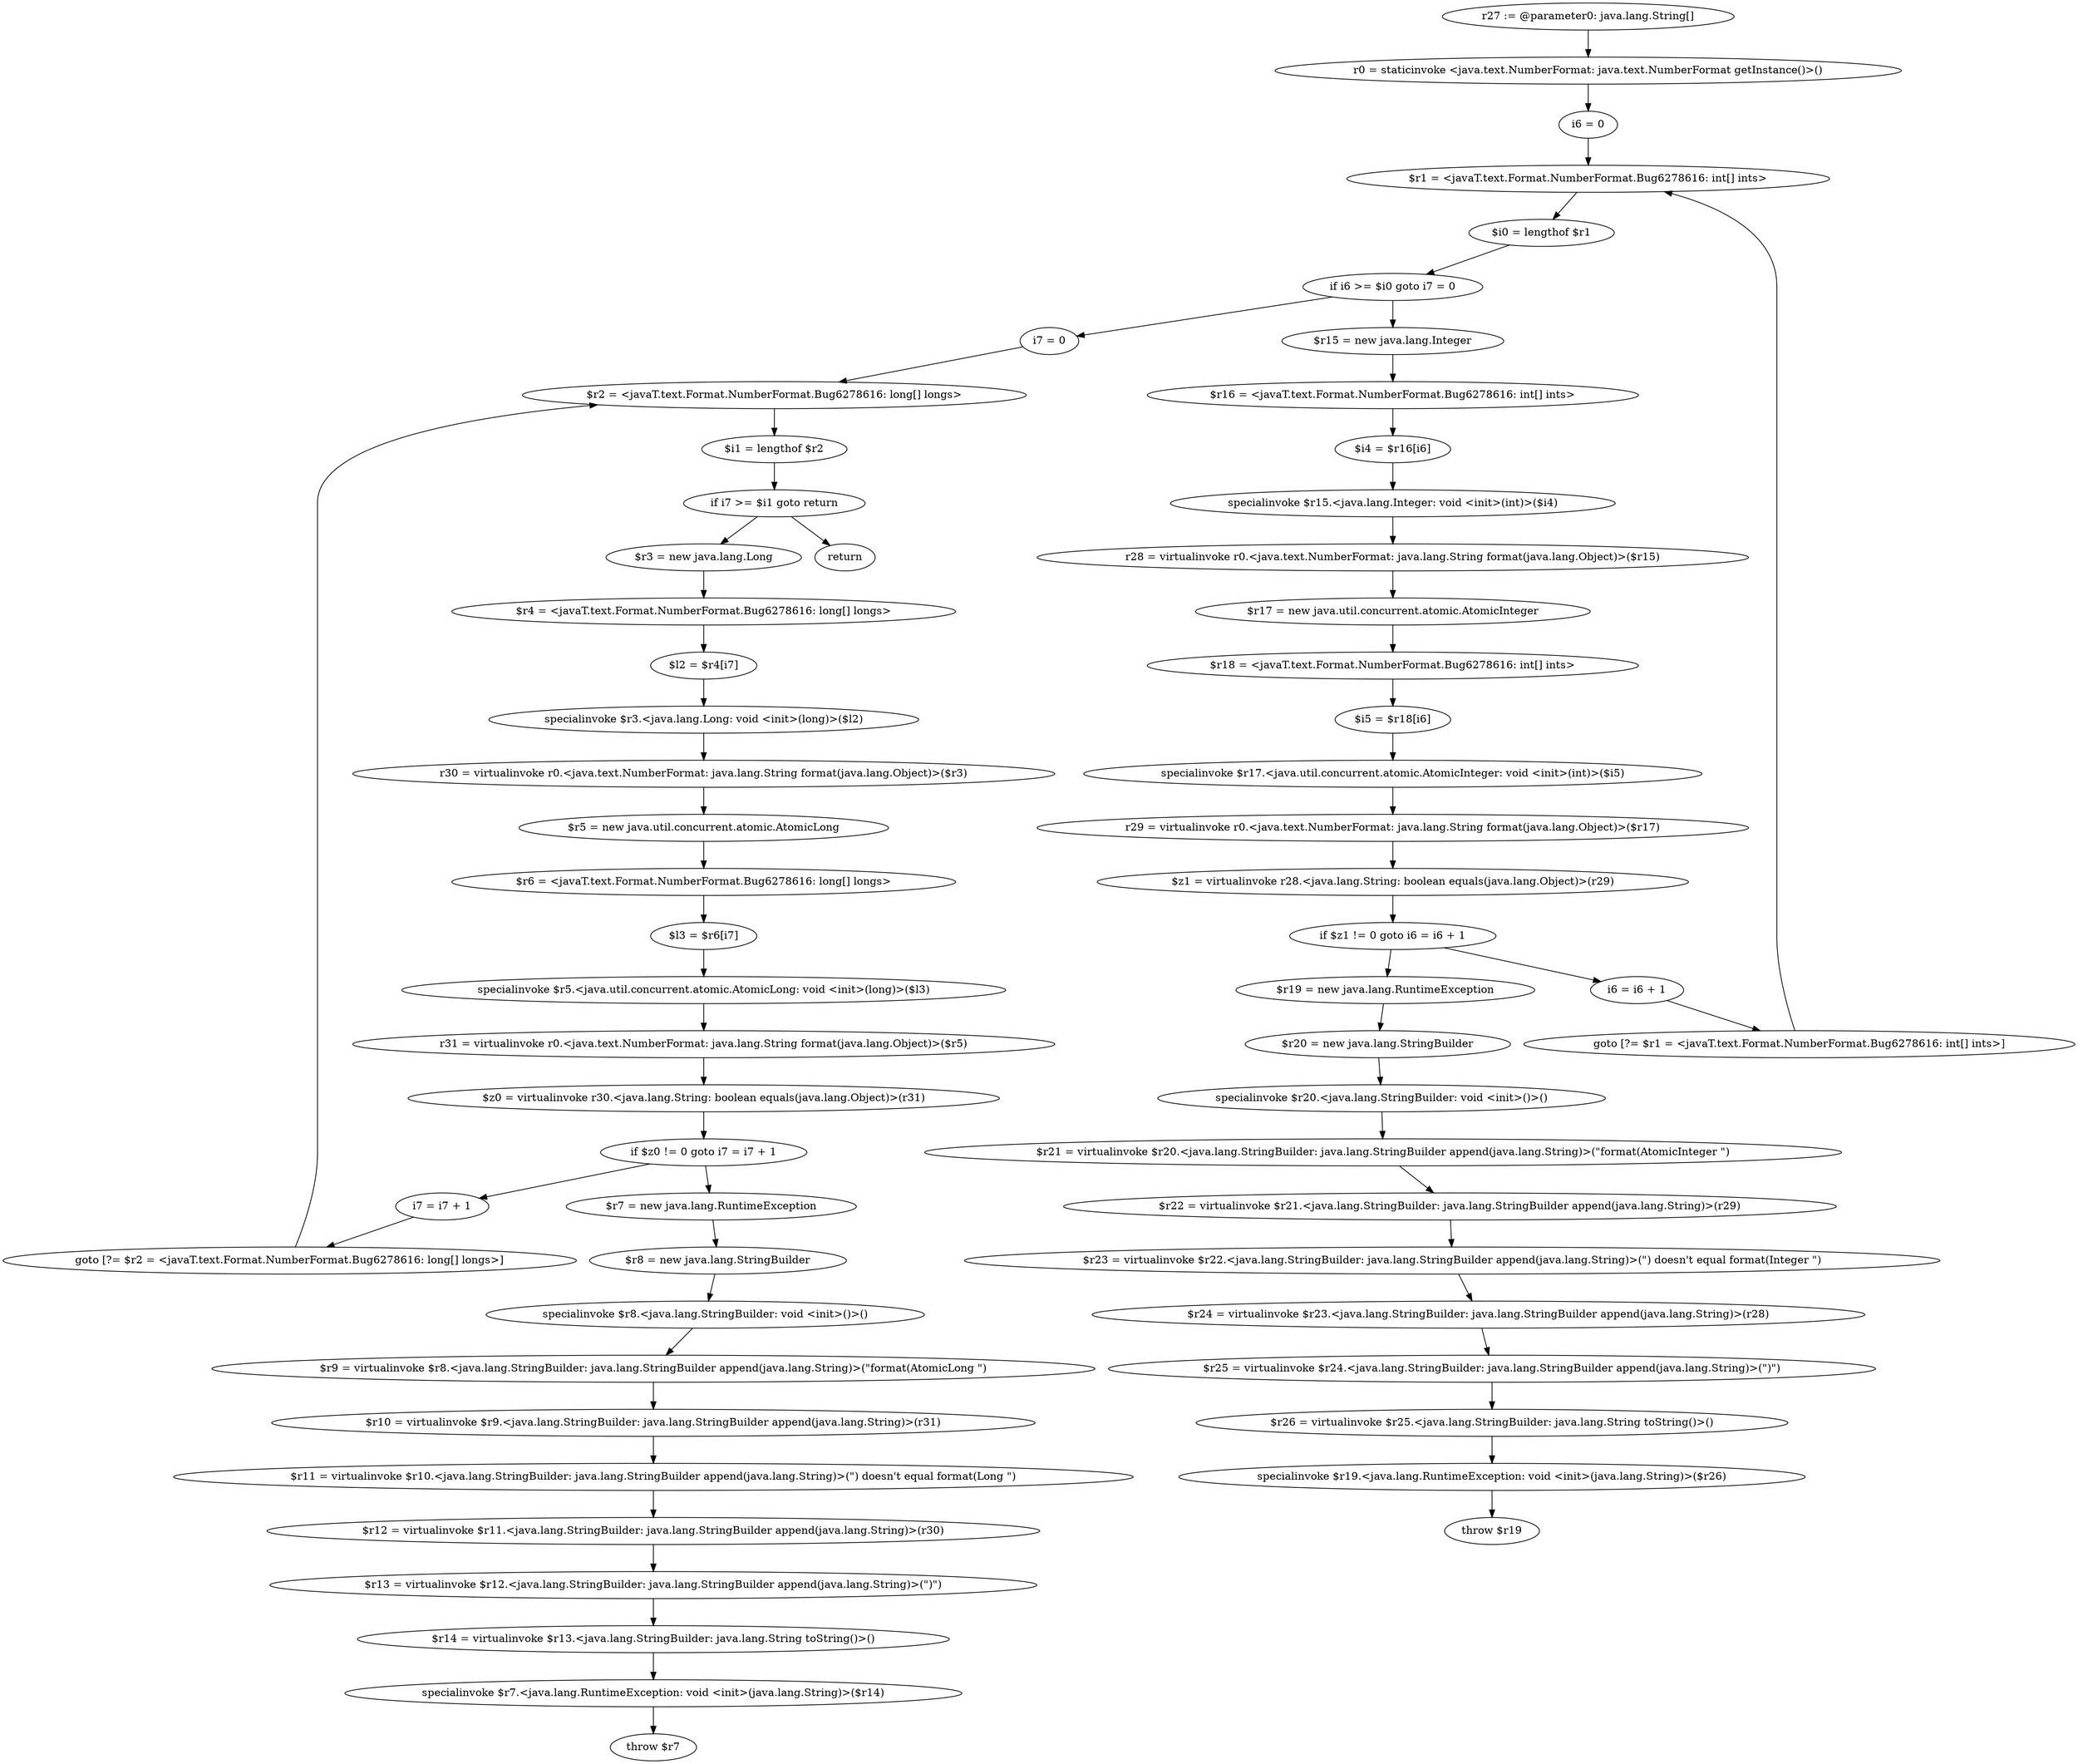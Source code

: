digraph "unitGraph" {
    "r27 := @parameter0: java.lang.String[]"
    "r0 = staticinvoke <java.text.NumberFormat: java.text.NumberFormat getInstance()>()"
    "i6 = 0"
    "$r1 = <javaT.text.Format.NumberFormat.Bug6278616: int[] ints>"
    "$i0 = lengthof $r1"
    "if i6 >= $i0 goto i7 = 0"
    "$r15 = new java.lang.Integer"
    "$r16 = <javaT.text.Format.NumberFormat.Bug6278616: int[] ints>"
    "$i4 = $r16[i6]"
    "specialinvoke $r15.<java.lang.Integer: void <init>(int)>($i4)"
    "r28 = virtualinvoke r0.<java.text.NumberFormat: java.lang.String format(java.lang.Object)>($r15)"
    "$r17 = new java.util.concurrent.atomic.AtomicInteger"
    "$r18 = <javaT.text.Format.NumberFormat.Bug6278616: int[] ints>"
    "$i5 = $r18[i6]"
    "specialinvoke $r17.<java.util.concurrent.atomic.AtomicInteger: void <init>(int)>($i5)"
    "r29 = virtualinvoke r0.<java.text.NumberFormat: java.lang.String format(java.lang.Object)>($r17)"
    "$z1 = virtualinvoke r28.<java.lang.String: boolean equals(java.lang.Object)>(r29)"
    "if $z1 != 0 goto i6 = i6 + 1"
    "$r19 = new java.lang.RuntimeException"
    "$r20 = new java.lang.StringBuilder"
    "specialinvoke $r20.<java.lang.StringBuilder: void <init>()>()"
    "$r21 = virtualinvoke $r20.<java.lang.StringBuilder: java.lang.StringBuilder append(java.lang.String)>(\"format(AtomicInteger \")"
    "$r22 = virtualinvoke $r21.<java.lang.StringBuilder: java.lang.StringBuilder append(java.lang.String)>(r29)"
    "$r23 = virtualinvoke $r22.<java.lang.StringBuilder: java.lang.StringBuilder append(java.lang.String)>(\") doesn\'t equal format(Integer \")"
    "$r24 = virtualinvoke $r23.<java.lang.StringBuilder: java.lang.StringBuilder append(java.lang.String)>(r28)"
    "$r25 = virtualinvoke $r24.<java.lang.StringBuilder: java.lang.StringBuilder append(java.lang.String)>(\")\")"
    "$r26 = virtualinvoke $r25.<java.lang.StringBuilder: java.lang.String toString()>()"
    "specialinvoke $r19.<java.lang.RuntimeException: void <init>(java.lang.String)>($r26)"
    "throw $r19"
    "i6 = i6 + 1"
    "goto [?= $r1 = <javaT.text.Format.NumberFormat.Bug6278616: int[] ints>]"
    "i7 = 0"
    "$r2 = <javaT.text.Format.NumberFormat.Bug6278616: long[] longs>"
    "$i1 = lengthof $r2"
    "if i7 >= $i1 goto return"
    "$r3 = new java.lang.Long"
    "$r4 = <javaT.text.Format.NumberFormat.Bug6278616: long[] longs>"
    "$l2 = $r4[i7]"
    "specialinvoke $r3.<java.lang.Long: void <init>(long)>($l2)"
    "r30 = virtualinvoke r0.<java.text.NumberFormat: java.lang.String format(java.lang.Object)>($r3)"
    "$r5 = new java.util.concurrent.atomic.AtomicLong"
    "$r6 = <javaT.text.Format.NumberFormat.Bug6278616: long[] longs>"
    "$l3 = $r6[i7]"
    "specialinvoke $r5.<java.util.concurrent.atomic.AtomicLong: void <init>(long)>($l3)"
    "r31 = virtualinvoke r0.<java.text.NumberFormat: java.lang.String format(java.lang.Object)>($r5)"
    "$z0 = virtualinvoke r30.<java.lang.String: boolean equals(java.lang.Object)>(r31)"
    "if $z0 != 0 goto i7 = i7 + 1"
    "$r7 = new java.lang.RuntimeException"
    "$r8 = new java.lang.StringBuilder"
    "specialinvoke $r8.<java.lang.StringBuilder: void <init>()>()"
    "$r9 = virtualinvoke $r8.<java.lang.StringBuilder: java.lang.StringBuilder append(java.lang.String)>(\"format(AtomicLong \")"
    "$r10 = virtualinvoke $r9.<java.lang.StringBuilder: java.lang.StringBuilder append(java.lang.String)>(r31)"
    "$r11 = virtualinvoke $r10.<java.lang.StringBuilder: java.lang.StringBuilder append(java.lang.String)>(\") doesn\'t equal format(Long \")"
    "$r12 = virtualinvoke $r11.<java.lang.StringBuilder: java.lang.StringBuilder append(java.lang.String)>(r30)"
    "$r13 = virtualinvoke $r12.<java.lang.StringBuilder: java.lang.StringBuilder append(java.lang.String)>(\")\")"
    "$r14 = virtualinvoke $r13.<java.lang.StringBuilder: java.lang.String toString()>()"
    "specialinvoke $r7.<java.lang.RuntimeException: void <init>(java.lang.String)>($r14)"
    "throw $r7"
    "i7 = i7 + 1"
    "goto [?= $r2 = <javaT.text.Format.NumberFormat.Bug6278616: long[] longs>]"
    "return"
    "r27 := @parameter0: java.lang.String[]"->"r0 = staticinvoke <java.text.NumberFormat: java.text.NumberFormat getInstance()>()";
    "r0 = staticinvoke <java.text.NumberFormat: java.text.NumberFormat getInstance()>()"->"i6 = 0";
    "i6 = 0"->"$r1 = <javaT.text.Format.NumberFormat.Bug6278616: int[] ints>";
    "$r1 = <javaT.text.Format.NumberFormat.Bug6278616: int[] ints>"->"$i0 = lengthof $r1";
    "$i0 = lengthof $r1"->"if i6 >= $i0 goto i7 = 0";
    "if i6 >= $i0 goto i7 = 0"->"$r15 = new java.lang.Integer";
    "if i6 >= $i0 goto i7 = 0"->"i7 = 0";
    "$r15 = new java.lang.Integer"->"$r16 = <javaT.text.Format.NumberFormat.Bug6278616: int[] ints>";
    "$r16 = <javaT.text.Format.NumberFormat.Bug6278616: int[] ints>"->"$i4 = $r16[i6]";
    "$i4 = $r16[i6]"->"specialinvoke $r15.<java.lang.Integer: void <init>(int)>($i4)";
    "specialinvoke $r15.<java.lang.Integer: void <init>(int)>($i4)"->"r28 = virtualinvoke r0.<java.text.NumberFormat: java.lang.String format(java.lang.Object)>($r15)";
    "r28 = virtualinvoke r0.<java.text.NumberFormat: java.lang.String format(java.lang.Object)>($r15)"->"$r17 = new java.util.concurrent.atomic.AtomicInteger";
    "$r17 = new java.util.concurrent.atomic.AtomicInteger"->"$r18 = <javaT.text.Format.NumberFormat.Bug6278616: int[] ints>";
    "$r18 = <javaT.text.Format.NumberFormat.Bug6278616: int[] ints>"->"$i5 = $r18[i6]";
    "$i5 = $r18[i6]"->"specialinvoke $r17.<java.util.concurrent.atomic.AtomicInteger: void <init>(int)>($i5)";
    "specialinvoke $r17.<java.util.concurrent.atomic.AtomicInteger: void <init>(int)>($i5)"->"r29 = virtualinvoke r0.<java.text.NumberFormat: java.lang.String format(java.lang.Object)>($r17)";
    "r29 = virtualinvoke r0.<java.text.NumberFormat: java.lang.String format(java.lang.Object)>($r17)"->"$z1 = virtualinvoke r28.<java.lang.String: boolean equals(java.lang.Object)>(r29)";
    "$z1 = virtualinvoke r28.<java.lang.String: boolean equals(java.lang.Object)>(r29)"->"if $z1 != 0 goto i6 = i6 + 1";
    "if $z1 != 0 goto i6 = i6 + 1"->"$r19 = new java.lang.RuntimeException";
    "if $z1 != 0 goto i6 = i6 + 1"->"i6 = i6 + 1";
    "$r19 = new java.lang.RuntimeException"->"$r20 = new java.lang.StringBuilder";
    "$r20 = new java.lang.StringBuilder"->"specialinvoke $r20.<java.lang.StringBuilder: void <init>()>()";
    "specialinvoke $r20.<java.lang.StringBuilder: void <init>()>()"->"$r21 = virtualinvoke $r20.<java.lang.StringBuilder: java.lang.StringBuilder append(java.lang.String)>(\"format(AtomicInteger \")";
    "$r21 = virtualinvoke $r20.<java.lang.StringBuilder: java.lang.StringBuilder append(java.lang.String)>(\"format(AtomicInteger \")"->"$r22 = virtualinvoke $r21.<java.lang.StringBuilder: java.lang.StringBuilder append(java.lang.String)>(r29)";
    "$r22 = virtualinvoke $r21.<java.lang.StringBuilder: java.lang.StringBuilder append(java.lang.String)>(r29)"->"$r23 = virtualinvoke $r22.<java.lang.StringBuilder: java.lang.StringBuilder append(java.lang.String)>(\") doesn\'t equal format(Integer \")";
    "$r23 = virtualinvoke $r22.<java.lang.StringBuilder: java.lang.StringBuilder append(java.lang.String)>(\") doesn\'t equal format(Integer \")"->"$r24 = virtualinvoke $r23.<java.lang.StringBuilder: java.lang.StringBuilder append(java.lang.String)>(r28)";
    "$r24 = virtualinvoke $r23.<java.lang.StringBuilder: java.lang.StringBuilder append(java.lang.String)>(r28)"->"$r25 = virtualinvoke $r24.<java.lang.StringBuilder: java.lang.StringBuilder append(java.lang.String)>(\")\")";
    "$r25 = virtualinvoke $r24.<java.lang.StringBuilder: java.lang.StringBuilder append(java.lang.String)>(\")\")"->"$r26 = virtualinvoke $r25.<java.lang.StringBuilder: java.lang.String toString()>()";
    "$r26 = virtualinvoke $r25.<java.lang.StringBuilder: java.lang.String toString()>()"->"specialinvoke $r19.<java.lang.RuntimeException: void <init>(java.lang.String)>($r26)";
    "specialinvoke $r19.<java.lang.RuntimeException: void <init>(java.lang.String)>($r26)"->"throw $r19";
    "i6 = i6 + 1"->"goto [?= $r1 = <javaT.text.Format.NumberFormat.Bug6278616: int[] ints>]";
    "goto [?= $r1 = <javaT.text.Format.NumberFormat.Bug6278616: int[] ints>]"->"$r1 = <javaT.text.Format.NumberFormat.Bug6278616: int[] ints>";
    "i7 = 0"->"$r2 = <javaT.text.Format.NumberFormat.Bug6278616: long[] longs>";
    "$r2 = <javaT.text.Format.NumberFormat.Bug6278616: long[] longs>"->"$i1 = lengthof $r2";
    "$i1 = lengthof $r2"->"if i7 >= $i1 goto return";
    "if i7 >= $i1 goto return"->"$r3 = new java.lang.Long";
    "if i7 >= $i1 goto return"->"return";
    "$r3 = new java.lang.Long"->"$r4 = <javaT.text.Format.NumberFormat.Bug6278616: long[] longs>";
    "$r4 = <javaT.text.Format.NumberFormat.Bug6278616: long[] longs>"->"$l2 = $r4[i7]";
    "$l2 = $r4[i7]"->"specialinvoke $r3.<java.lang.Long: void <init>(long)>($l2)";
    "specialinvoke $r3.<java.lang.Long: void <init>(long)>($l2)"->"r30 = virtualinvoke r0.<java.text.NumberFormat: java.lang.String format(java.lang.Object)>($r3)";
    "r30 = virtualinvoke r0.<java.text.NumberFormat: java.lang.String format(java.lang.Object)>($r3)"->"$r5 = new java.util.concurrent.atomic.AtomicLong";
    "$r5 = new java.util.concurrent.atomic.AtomicLong"->"$r6 = <javaT.text.Format.NumberFormat.Bug6278616: long[] longs>";
    "$r6 = <javaT.text.Format.NumberFormat.Bug6278616: long[] longs>"->"$l3 = $r6[i7]";
    "$l3 = $r6[i7]"->"specialinvoke $r5.<java.util.concurrent.atomic.AtomicLong: void <init>(long)>($l3)";
    "specialinvoke $r5.<java.util.concurrent.atomic.AtomicLong: void <init>(long)>($l3)"->"r31 = virtualinvoke r0.<java.text.NumberFormat: java.lang.String format(java.lang.Object)>($r5)";
    "r31 = virtualinvoke r0.<java.text.NumberFormat: java.lang.String format(java.lang.Object)>($r5)"->"$z0 = virtualinvoke r30.<java.lang.String: boolean equals(java.lang.Object)>(r31)";
    "$z0 = virtualinvoke r30.<java.lang.String: boolean equals(java.lang.Object)>(r31)"->"if $z0 != 0 goto i7 = i7 + 1";
    "if $z0 != 0 goto i7 = i7 + 1"->"$r7 = new java.lang.RuntimeException";
    "if $z0 != 0 goto i7 = i7 + 1"->"i7 = i7 + 1";
    "$r7 = new java.lang.RuntimeException"->"$r8 = new java.lang.StringBuilder";
    "$r8 = new java.lang.StringBuilder"->"specialinvoke $r8.<java.lang.StringBuilder: void <init>()>()";
    "specialinvoke $r8.<java.lang.StringBuilder: void <init>()>()"->"$r9 = virtualinvoke $r8.<java.lang.StringBuilder: java.lang.StringBuilder append(java.lang.String)>(\"format(AtomicLong \")";
    "$r9 = virtualinvoke $r8.<java.lang.StringBuilder: java.lang.StringBuilder append(java.lang.String)>(\"format(AtomicLong \")"->"$r10 = virtualinvoke $r9.<java.lang.StringBuilder: java.lang.StringBuilder append(java.lang.String)>(r31)";
    "$r10 = virtualinvoke $r9.<java.lang.StringBuilder: java.lang.StringBuilder append(java.lang.String)>(r31)"->"$r11 = virtualinvoke $r10.<java.lang.StringBuilder: java.lang.StringBuilder append(java.lang.String)>(\") doesn\'t equal format(Long \")";
    "$r11 = virtualinvoke $r10.<java.lang.StringBuilder: java.lang.StringBuilder append(java.lang.String)>(\") doesn\'t equal format(Long \")"->"$r12 = virtualinvoke $r11.<java.lang.StringBuilder: java.lang.StringBuilder append(java.lang.String)>(r30)";
    "$r12 = virtualinvoke $r11.<java.lang.StringBuilder: java.lang.StringBuilder append(java.lang.String)>(r30)"->"$r13 = virtualinvoke $r12.<java.lang.StringBuilder: java.lang.StringBuilder append(java.lang.String)>(\")\")";
    "$r13 = virtualinvoke $r12.<java.lang.StringBuilder: java.lang.StringBuilder append(java.lang.String)>(\")\")"->"$r14 = virtualinvoke $r13.<java.lang.StringBuilder: java.lang.String toString()>()";
    "$r14 = virtualinvoke $r13.<java.lang.StringBuilder: java.lang.String toString()>()"->"specialinvoke $r7.<java.lang.RuntimeException: void <init>(java.lang.String)>($r14)";
    "specialinvoke $r7.<java.lang.RuntimeException: void <init>(java.lang.String)>($r14)"->"throw $r7";
    "i7 = i7 + 1"->"goto [?= $r2 = <javaT.text.Format.NumberFormat.Bug6278616: long[] longs>]";
    "goto [?= $r2 = <javaT.text.Format.NumberFormat.Bug6278616: long[] longs>]"->"$r2 = <javaT.text.Format.NumberFormat.Bug6278616: long[] longs>";
}
